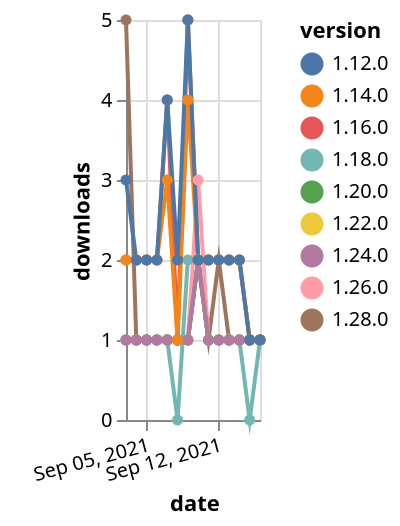 {"$schema": "https://vega.github.io/schema/vega-lite/v5.json", "description": "A simple bar chart with embedded data.", "data": {"values": [{"date": "2021-09-03", "total": 256, "delta": 1, "version": "1.18.0"}, {"date": "2021-09-04", "total": 257, "delta": 1, "version": "1.18.0"}, {"date": "2021-09-05", "total": 258, "delta": 1, "version": "1.18.0"}, {"date": "2021-09-06", "total": 259, "delta": 1, "version": "1.18.0"}, {"date": "2021-09-07", "total": 260, "delta": 1, "version": "1.18.0"}, {"date": "2021-09-08", "total": 260, "delta": 0, "version": "1.18.0"}, {"date": "2021-09-09", "total": 262, "delta": 2, "version": "1.18.0"}, {"date": "2021-09-10", "total": 264, "delta": 2, "version": "1.18.0"}, {"date": "2021-09-11", "total": 265, "delta": 1, "version": "1.18.0"}, {"date": "2021-09-12", "total": 266, "delta": 1, "version": "1.18.0"}, {"date": "2021-09-13", "total": 267, "delta": 1, "version": "1.18.0"}, {"date": "2021-09-14", "total": 268, "delta": 1, "version": "1.18.0"}, {"date": "2021-09-15", "total": 268, "delta": 0, "version": "1.18.0"}, {"date": "2021-09-16", "total": 269, "delta": 1, "version": "1.18.0"}, {"date": "2021-09-03", "total": 198, "delta": 1, "version": "1.22.0"}, {"date": "2021-09-04", "total": 199, "delta": 1, "version": "1.22.0"}, {"date": "2021-09-05", "total": 200, "delta": 1, "version": "1.22.0"}, {"date": "2021-09-06", "total": 201, "delta": 1, "version": "1.22.0"}, {"date": "2021-09-07", "total": 202, "delta": 1, "version": "1.22.0"}, {"date": "2021-09-08", "total": 203, "delta": 1, "version": "1.22.0"}, {"date": "2021-09-09", "total": 204, "delta": 1, "version": "1.22.0"}, {"date": "2021-09-10", "total": 206, "delta": 2, "version": "1.22.0"}, {"date": "2021-09-11", "total": 207, "delta": 1, "version": "1.22.0"}, {"date": "2021-09-12", "total": 208, "delta": 1, "version": "1.22.0"}, {"date": "2021-09-13", "total": 209, "delta": 1, "version": "1.22.0"}, {"date": "2021-09-14", "total": 210, "delta": 1, "version": "1.22.0"}, {"date": "2021-09-15", "total": 211, "delta": 1, "version": "1.22.0"}, {"date": "2021-09-16", "total": 212, "delta": 1, "version": "1.22.0"}, {"date": "2021-09-03", "total": 129, "delta": 5, "version": "1.28.0"}, {"date": "2021-09-04", "total": 130, "delta": 1, "version": "1.28.0"}, {"date": "2021-09-05", "total": 131, "delta": 1, "version": "1.28.0"}, {"date": "2021-09-06", "total": 132, "delta": 1, "version": "1.28.0"}, {"date": "2021-09-07", "total": 133, "delta": 1, "version": "1.28.0"}, {"date": "2021-09-08", "total": 134, "delta": 1, "version": "1.28.0"}, {"date": "2021-09-09", "total": 135, "delta": 1, "version": "1.28.0"}, {"date": "2021-09-10", "total": 137, "delta": 2, "version": "1.28.0"}, {"date": "2021-09-11", "total": 138, "delta": 1, "version": "1.28.0"}, {"date": "2021-09-12", "total": 140, "delta": 2, "version": "1.28.0"}, {"date": "2021-09-13", "total": 141, "delta": 1, "version": "1.28.0"}, {"date": "2021-09-14", "total": 142, "delta": 1, "version": "1.28.0"}, {"date": "2021-09-15", "total": 143, "delta": 1, "version": "1.28.0"}, {"date": "2021-09-16", "total": 144, "delta": 1, "version": "1.28.0"}, {"date": "2021-09-03", "total": 191, "delta": 1, "version": "1.26.0"}, {"date": "2021-09-04", "total": 192, "delta": 1, "version": "1.26.0"}, {"date": "2021-09-05", "total": 193, "delta": 1, "version": "1.26.0"}, {"date": "2021-09-06", "total": 194, "delta": 1, "version": "1.26.0"}, {"date": "2021-09-07", "total": 195, "delta": 1, "version": "1.26.0"}, {"date": "2021-09-08", "total": 196, "delta": 1, "version": "1.26.0"}, {"date": "2021-09-09", "total": 197, "delta": 1, "version": "1.26.0"}, {"date": "2021-09-10", "total": 200, "delta": 3, "version": "1.26.0"}, {"date": "2021-09-11", "total": 201, "delta": 1, "version": "1.26.0"}, {"date": "2021-09-12", "total": 202, "delta": 1, "version": "1.26.0"}, {"date": "2021-09-13", "total": 203, "delta": 1, "version": "1.26.0"}, {"date": "2021-09-14", "total": 204, "delta": 1, "version": "1.26.0"}, {"date": "2021-09-15", "total": 205, "delta": 1, "version": "1.26.0"}, {"date": "2021-09-16", "total": 206, "delta": 1, "version": "1.26.0"}, {"date": "2021-09-03", "total": 209, "delta": 1, "version": "1.20.0"}, {"date": "2021-09-04", "total": 210, "delta": 1, "version": "1.20.0"}, {"date": "2021-09-05", "total": 211, "delta": 1, "version": "1.20.0"}, {"date": "2021-09-06", "total": 212, "delta": 1, "version": "1.20.0"}, {"date": "2021-09-07", "total": 213, "delta": 1, "version": "1.20.0"}, {"date": "2021-09-08", "total": 214, "delta": 1, "version": "1.20.0"}, {"date": "2021-09-09", "total": 215, "delta": 1, "version": "1.20.0"}, {"date": "2021-09-10", "total": 217, "delta": 2, "version": "1.20.0"}, {"date": "2021-09-11", "total": 218, "delta": 1, "version": "1.20.0"}, {"date": "2021-09-12", "total": 219, "delta": 1, "version": "1.20.0"}, {"date": "2021-09-13", "total": 220, "delta": 1, "version": "1.20.0"}, {"date": "2021-09-14", "total": 221, "delta": 1, "version": "1.20.0"}, {"date": "2021-09-15", "total": 222, "delta": 1, "version": "1.20.0"}, {"date": "2021-09-16", "total": 223, "delta": 1, "version": "1.20.0"}, {"date": "2021-09-03", "total": 2502, "delta": 2, "version": "1.16.0"}, {"date": "2021-09-04", "total": 2504, "delta": 2, "version": "1.16.0"}, {"date": "2021-09-05", "total": 2506, "delta": 2, "version": "1.16.0"}, {"date": "2021-09-06", "total": 2508, "delta": 2, "version": "1.16.0"}, {"date": "2021-09-07", "total": 2512, "delta": 4, "version": "1.16.0"}, {"date": "2021-09-08", "total": 2513, "delta": 1, "version": "1.16.0"}, {"date": "2021-09-09", "total": 2518, "delta": 5, "version": "1.16.0"}, {"date": "2021-09-10", "total": 2520, "delta": 2, "version": "1.16.0"}, {"date": "2021-09-11", "total": 2522, "delta": 2, "version": "1.16.0"}, {"date": "2021-09-12", "total": 2524, "delta": 2, "version": "1.16.0"}, {"date": "2021-09-13", "total": 2526, "delta": 2, "version": "1.16.0"}, {"date": "2021-09-14", "total": 2528, "delta": 2, "version": "1.16.0"}, {"date": "2021-09-15", "total": 2529, "delta": 1, "version": "1.16.0"}, {"date": "2021-09-16", "total": 2530, "delta": 1, "version": "1.16.0"}, {"date": "2021-09-03", "total": 165, "delta": 1, "version": "1.24.0"}, {"date": "2021-09-04", "total": 166, "delta": 1, "version": "1.24.0"}, {"date": "2021-09-05", "total": 167, "delta": 1, "version": "1.24.0"}, {"date": "2021-09-06", "total": 168, "delta": 1, "version": "1.24.0"}, {"date": "2021-09-07", "total": 169, "delta": 1, "version": "1.24.0"}, {"date": "2021-09-08", "total": 170, "delta": 1, "version": "1.24.0"}, {"date": "2021-09-09", "total": 171, "delta": 1, "version": "1.24.0"}, {"date": "2021-09-10", "total": 173, "delta": 2, "version": "1.24.0"}, {"date": "2021-09-11", "total": 174, "delta": 1, "version": "1.24.0"}, {"date": "2021-09-12", "total": 175, "delta": 1, "version": "1.24.0"}, {"date": "2021-09-13", "total": 176, "delta": 1, "version": "1.24.0"}, {"date": "2021-09-14", "total": 177, "delta": 1, "version": "1.24.0"}, {"date": "2021-09-15", "total": 178, "delta": 1, "version": "1.24.0"}, {"date": "2021-09-16", "total": 179, "delta": 1, "version": "1.24.0"}, {"date": "2021-09-03", "total": 2608, "delta": 2, "version": "1.14.0"}, {"date": "2021-09-04", "total": 2610, "delta": 2, "version": "1.14.0"}, {"date": "2021-09-05", "total": 2612, "delta": 2, "version": "1.14.0"}, {"date": "2021-09-06", "total": 2614, "delta": 2, "version": "1.14.0"}, {"date": "2021-09-07", "total": 2617, "delta": 3, "version": "1.14.0"}, {"date": "2021-09-08", "total": 2618, "delta": 1, "version": "1.14.0"}, {"date": "2021-09-09", "total": 2622, "delta": 4, "version": "1.14.0"}, {"date": "2021-09-10", "total": 2624, "delta": 2, "version": "1.14.0"}, {"date": "2021-09-11", "total": 2626, "delta": 2, "version": "1.14.0"}, {"date": "2021-09-12", "total": 2628, "delta": 2, "version": "1.14.0"}, {"date": "2021-09-13", "total": 2630, "delta": 2, "version": "1.14.0"}, {"date": "2021-09-14", "total": 2632, "delta": 2, "version": "1.14.0"}, {"date": "2021-09-15", "total": 2633, "delta": 1, "version": "1.14.0"}, {"date": "2021-09-16", "total": 2634, "delta": 1, "version": "1.14.0"}, {"date": "2021-09-03", "total": 3259, "delta": 3, "version": "1.12.0"}, {"date": "2021-09-04", "total": 3261, "delta": 2, "version": "1.12.0"}, {"date": "2021-09-05", "total": 3263, "delta": 2, "version": "1.12.0"}, {"date": "2021-09-06", "total": 3265, "delta": 2, "version": "1.12.0"}, {"date": "2021-09-07", "total": 3269, "delta": 4, "version": "1.12.0"}, {"date": "2021-09-08", "total": 3271, "delta": 2, "version": "1.12.0"}, {"date": "2021-09-09", "total": 3276, "delta": 5, "version": "1.12.0"}, {"date": "2021-09-10", "total": 3278, "delta": 2, "version": "1.12.0"}, {"date": "2021-09-11", "total": 3280, "delta": 2, "version": "1.12.0"}, {"date": "2021-09-12", "total": 3282, "delta": 2, "version": "1.12.0"}, {"date": "2021-09-13", "total": 3284, "delta": 2, "version": "1.12.0"}, {"date": "2021-09-14", "total": 3286, "delta": 2, "version": "1.12.0"}, {"date": "2021-09-15", "total": 3287, "delta": 1, "version": "1.12.0"}, {"date": "2021-09-16", "total": 3288, "delta": 1, "version": "1.12.0"}]}, "width": "container", "mark": {"type": "line", "point": {"filled": true}}, "encoding": {"x": {"field": "date", "type": "temporal", "timeUnit": "yearmonthdate", "title": "date", "axis": {"labelAngle": -15}}, "y": {"field": "delta", "type": "quantitative", "title": "downloads"}, "color": {"field": "version", "type": "nominal"}, "tooltip": {"field": "delta"}}}